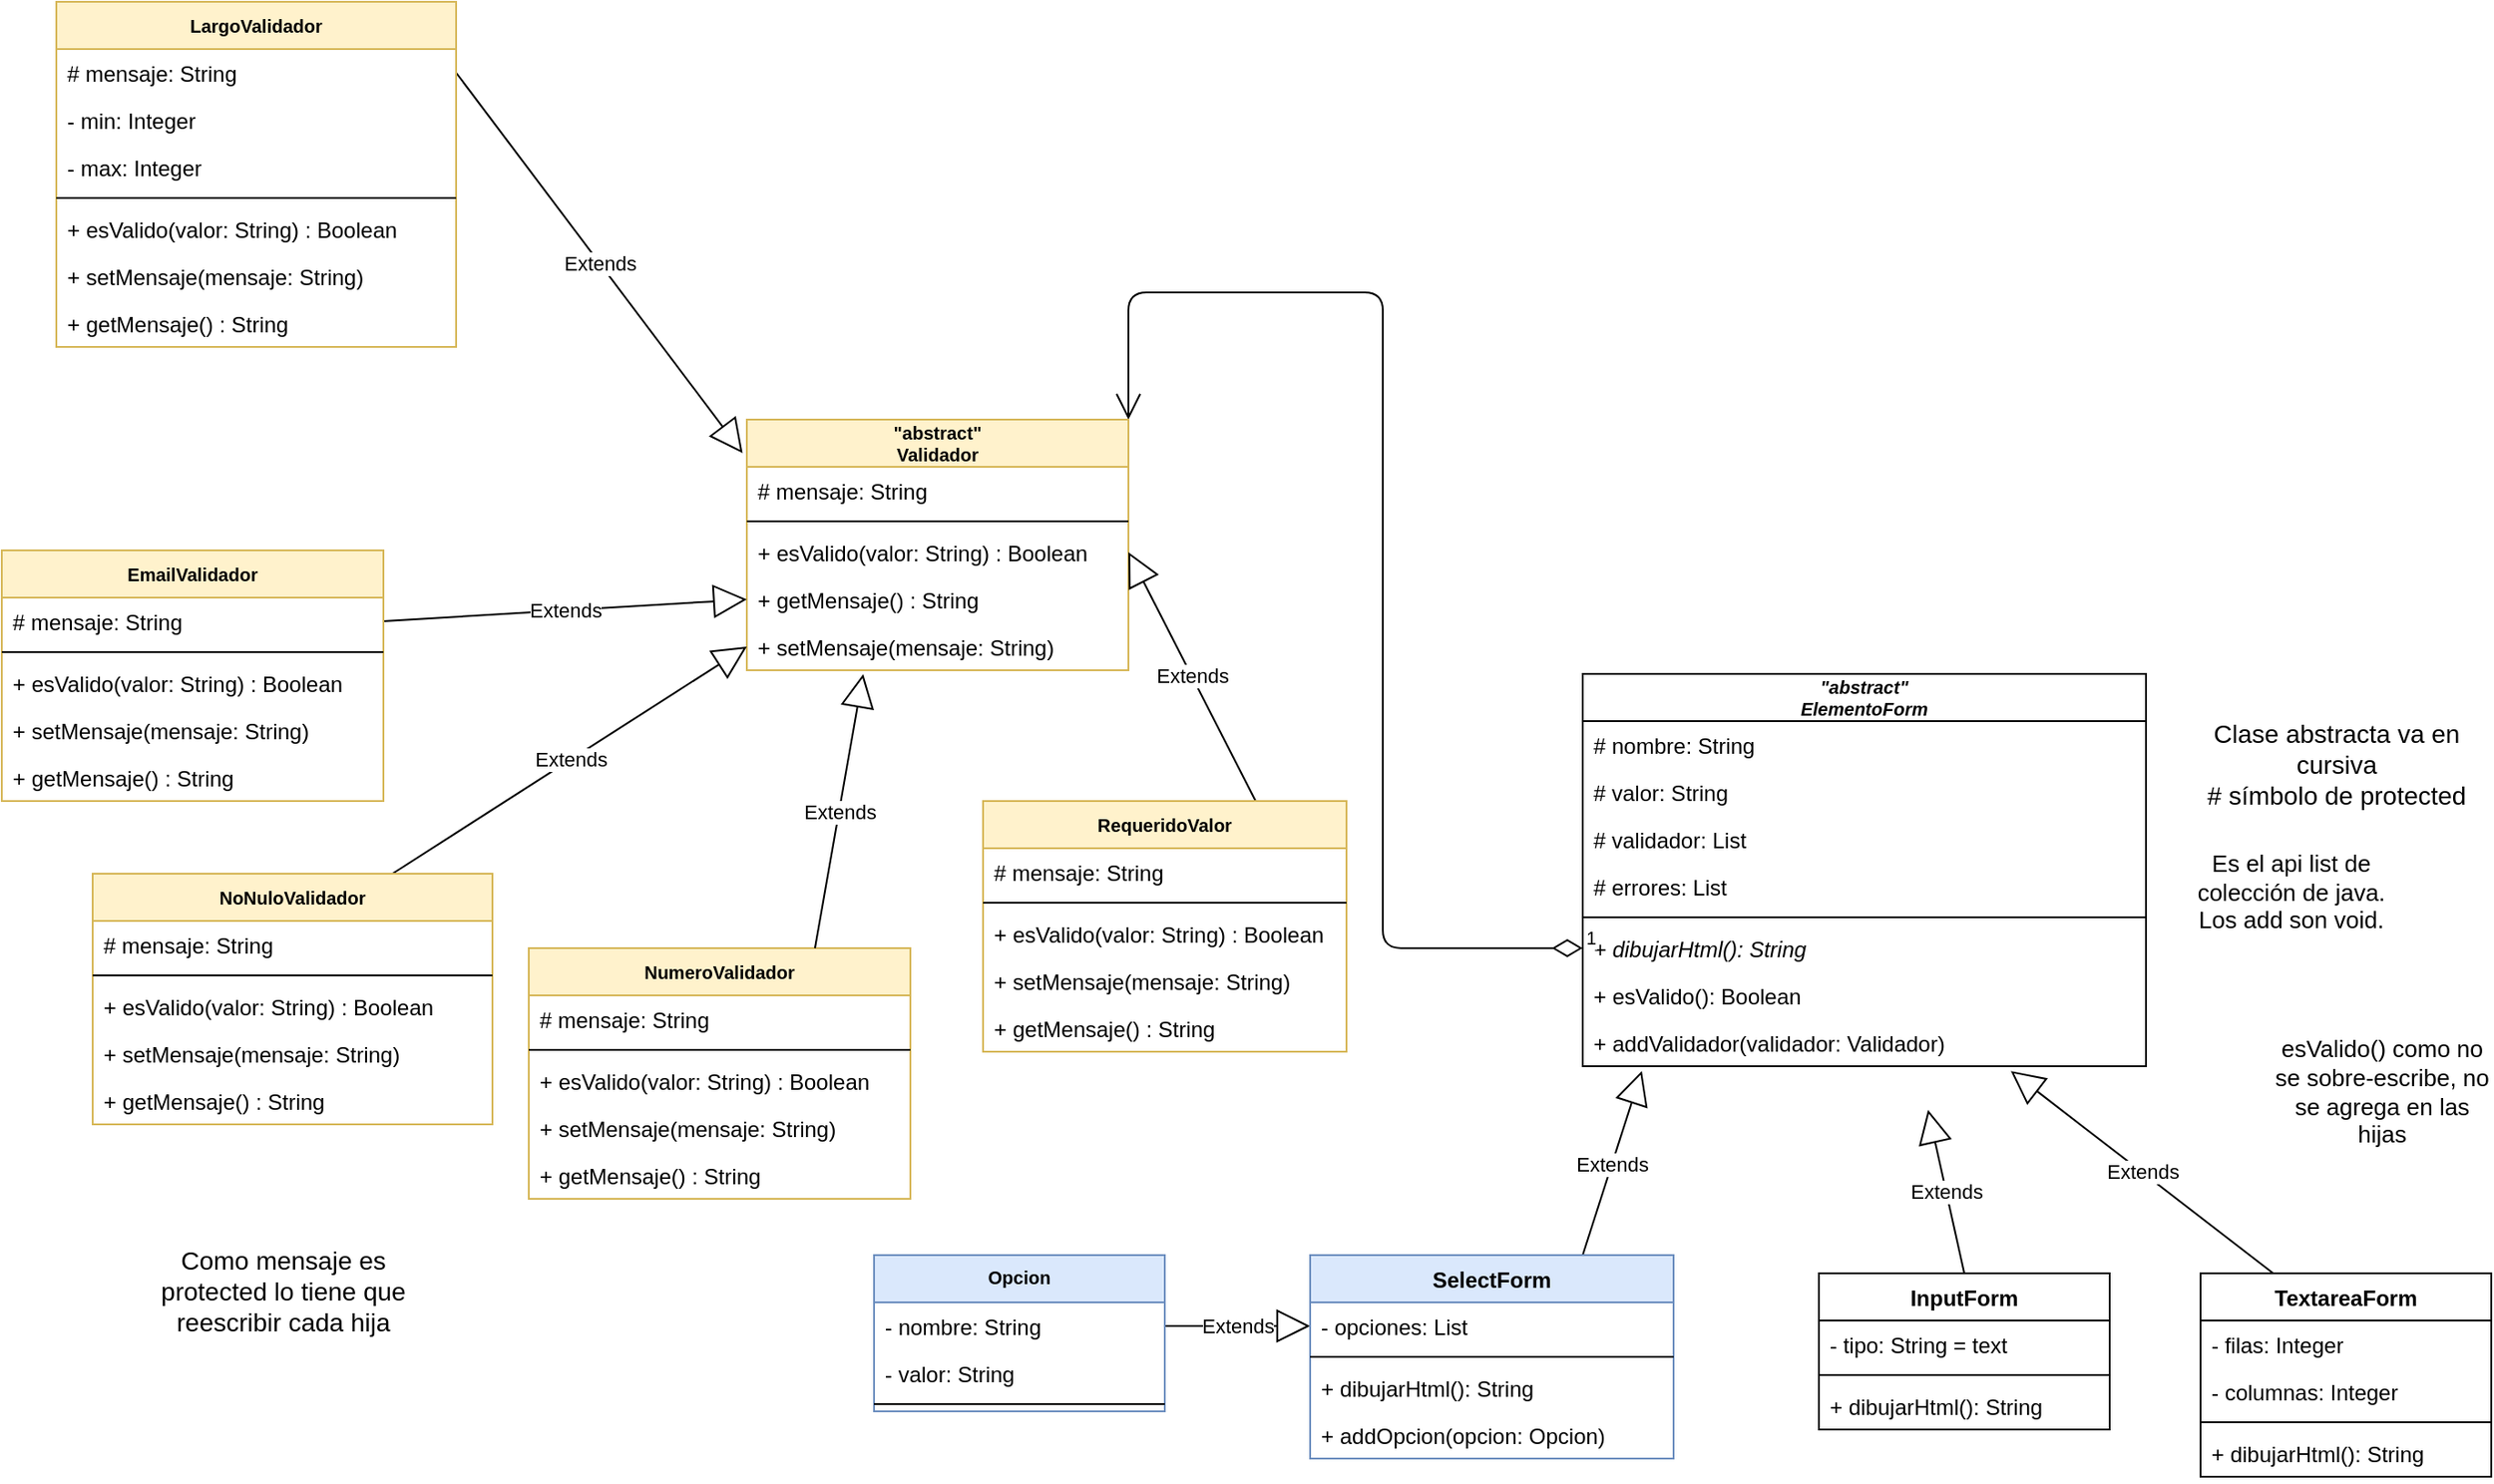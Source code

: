 <mxfile version="13.3.5" type="device"><diagram id="t-D_-a0_ZX1RbMPJ-Id-" name="Página-1"><mxGraphModel dx="1394" dy="1744" grid="1" gridSize="10" guides="1" tooltips="1" connect="1" arrows="1" fold="1" page="1" pageScale="1" pageWidth="827" pageHeight="1169" math="0" shadow="0"><root><mxCell id="3-yPofDDIbkRhOrbwZwu-0"/><mxCell id="3-yPofDDIbkRhOrbwZwu-1" parent="3-yPofDDIbkRhOrbwZwu-0"/><mxCell id="Zbk-ei_y_gTftRqsCw-h-0" value="Extends" style="endArrow=block;endSize=16;endFill=0;html=1;exitX=0.75;exitY=0;exitDx=0;exitDy=0;entryX=0.105;entryY=1.101;entryDx=0;entryDy=0;entryPerimeter=0;" edge="1" parent="3-yPofDDIbkRhOrbwZwu-1" source="Zbk-ei_y_gTftRqsCw-h-11" target="Zbk-ei_y_gTftRqsCw-h-32"><mxGeometry width="160" relative="1" as="geometry"><mxPoint x="160" y="250" as="sourcePoint"/><mxPoint x="283.77" y="211.326" as="targetPoint"/></mxGeometry></mxCell><mxCell id="Zbk-ei_y_gTftRqsCw-h-1" value="Extends" style="endArrow=block;endSize=16;endFill=0;html=1;exitX=0.25;exitY=0;exitDx=0;exitDy=0;entryX=0.76;entryY=1.101;entryDx=0;entryDy=0;entryPerimeter=0;" edge="1" parent="3-yPofDDIbkRhOrbwZwu-1" source="Zbk-ei_y_gTftRqsCw-h-3" target="Zbk-ei_y_gTftRqsCw-h-32"><mxGeometry width="160" relative="1" as="geometry"><mxPoint x="190" y="59" as="sourcePoint"/><mxPoint x="401.86" y="210" as="targetPoint"/></mxGeometry></mxCell><mxCell id="Zbk-ei_y_gTftRqsCw-h-2" value="Extends" style="endArrow=block;endSize=16;endFill=0;html=1;exitX=0.5;exitY=0;exitDx=0;exitDy=0;" edge="1" parent="3-yPofDDIbkRhOrbwZwu-1" source="Zbk-ei_y_gTftRqsCw-h-7"><mxGeometry width="160" relative="1" as="geometry"><mxPoint x="200" y="69" as="sourcePoint"/><mxPoint x="330" y="240" as="targetPoint"/></mxGeometry></mxCell><mxCell id="Zbk-ei_y_gTftRqsCw-h-15" value="&lt;font style=&quot;font-size: 14px&quot;&gt;Clase abstracta va en cursiva&lt;br&gt;# símbolo de protected&lt;/font&gt;" style="text;html=1;strokeColor=none;fillColor=none;align=center;verticalAlign=middle;whiteSpace=wrap;rounded=0;" vertex="1" parent="3-yPofDDIbkRhOrbwZwu-1"><mxGeometry x="470" y="20" width="170" height="60" as="geometry"/></mxCell><mxCell id="Zbk-ei_y_gTftRqsCw-h-7" value="InputForm" style="swimlane;fontStyle=1;align=center;verticalAlign=top;childLayout=stackLayout;horizontal=1;startSize=26;horizontalStack=0;resizeParent=1;resizeParentMax=0;resizeLast=0;collapsible=1;marginBottom=0;" vertex="1" parent="3-yPofDDIbkRhOrbwZwu-1"><mxGeometry x="270" y="330" width="160" height="86" as="geometry"/></mxCell><mxCell id="Zbk-ei_y_gTftRqsCw-h-8" value="- tipo: String = text" style="text;strokeColor=none;fillColor=none;align=left;verticalAlign=top;spacingLeft=4;spacingRight=4;overflow=hidden;rotatable=0;points=[[0,0.5],[1,0.5]];portConstraint=eastwest;" vertex="1" parent="Zbk-ei_y_gTftRqsCw-h-7"><mxGeometry y="26" width="160" height="26" as="geometry"/></mxCell><mxCell id="Zbk-ei_y_gTftRqsCw-h-9" value="" style="line;strokeWidth=1;fillColor=none;align=left;verticalAlign=middle;spacingTop=-1;spacingLeft=3;spacingRight=3;rotatable=0;labelPosition=right;points=[];portConstraint=eastwest;" vertex="1" parent="Zbk-ei_y_gTftRqsCw-h-7"><mxGeometry y="52" width="160" height="8" as="geometry"/></mxCell><mxCell id="Zbk-ei_y_gTftRqsCw-h-22" value="+ dibujarHtml(): String" style="text;strokeColor=none;fillColor=none;align=left;verticalAlign=top;spacingLeft=4;spacingRight=4;overflow=hidden;rotatable=0;points=[[0,0.5],[1,0.5]];portConstraint=eastwest;fontStyle=0" vertex="1" parent="Zbk-ei_y_gTftRqsCw-h-7"><mxGeometry y="60" width="160" height="26" as="geometry"/></mxCell><mxCell id="Zbk-ei_y_gTftRqsCw-h-3" value="TextareaForm" style="swimlane;fontStyle=1;align=center;verticalAlign=top;childLayout=stackLayout;horizontal=1;startSize=26;horizontalStack=0;resizeParent=1;resizeParentMax=0;resizeLast=0;collapsible=1;marginBottom=0;" vertex="1" parent="3-yPofDDIbkRhOrbwZwu-1"><mxGeometry x="480" y="330" width="160" height="112" as="geometry"/></mxCell><mxCell id="Zbk-ei_y_gTftRqsCw-h-4" value="- filas: Integer" style="text;strokeColor=none;fillColor=none;align=left;verticalAlign=top;spacingLeft=4;spacingRight=4;overflow=hidden;rotatable=0;points=[[0,0.5],[1,0.5]];portConstraint=eastwest;" vertex="1" parent="Zbk-ei_y_gTftRqsCw-h-3"><mxGeometry y="26" width="160" height="26" as="geometry"/></mxCell><mxCell id="Zbk-ei_y_gTftRqsCw-h-35" value="- columnas: Integer" style="text;strokeColor=none;fillColor=none;align=left;verticalAlign=top;spacingLeft=4;spacingRight=4;overflow=hidden;rotatable=0;points=[[0,0.5],[1,0.5]];portConstraint=eastwest;" vertex="1" parent="Zbk-ei_y_gTftRqsCw-h-3"><mxGeometry y="52" width="160" height="26" as="geometry"/></mxCell><mxCell id="Zbk-ei_y_gTftRqsCw-h-5" value="" style="line;strokeWidth=1;fillColor=none;align=left;verticalAlign=middle;spacingTop=-1;spacingLeft=3;spacingRight=3;rotatable=0;labelPosition=right;points=[];portConstraint=eastwest;" vertex="1" parent="Zbk-ei_y_gTftRqsCw-h-3"><mxGeometry y="78" width="160" height="8" as="geometry"/></mxCell><mxCell id="Zbk-ei_y_gTftRqsCw-h-21" value="+ dibujarHtml(): String" style="text;strokeColor=none;fillColor=none;align=left;verticalAlign=top;spacingLeft=4;spacingRight=4;overflow=hidden;rotatable=0;points=[[0,0.5],[1,0.5]];portConstraint=eastwest;fontStyle=0" vertex="1" parent="Zbk-ei_y_gTftRqsCw-h-3"><mxGeometry y="86" width="160" height="26" as="geometry"/></mxCell><mxCell id="Zbk-ei_y_gTftRqsCw-h-30" value="&lt;font style=&quot;font-size: 13px&quot;&gt;Es el api list de colección de java.&lt;br&gt;Los add son void.&lt;br&gt;&lt;/font&gt;" style="text;html=1;strokeColor=none;fillColor=none;align=center;verticalAlign=middle;whiteSpace=wrap;rounded=0;fontSize=10;" vertex="1" parent="3-yPofDDIbkRhOrbwZwu-1"><mxGeometry x="470" y="70" width="120" height="100" as="geometry"/></mxCell><mxCell id="Zbk-ei_y_gTftRqsCw-h-31" value="&lt;span style=&quot;font-size: 13px&quot;&gt;esValido() como no se sobre-escribe, no se agrega en las hijas&lt;/span&gt;" style="text;html=1;strokeColor=none;fillColor=none;align=center;verticalAlign=middle;whiteSpace=wrap;rounded=0;fontSize=10;" vertex="1" parent="3-yPofDDIbkRhOrbwZwu-1"><mxGeometry x="520" y="190" width="120" height="80" as="geometry"/></mxCell><object label="&quot;abstract&quot;&#10;ElementoForm" placeholders="1" id="Zbk-ei_y_gTftRqsCw-h-16"><mxCell style="swimlane;fontStyle=3;align=center;verticalAlign=middle;childLayout=stackLayout;horizontal=1;startSize=26;horizontalStack=0;resizeParent=1;resizeParentMax=0;resizeLast=0;collapsible=1;marginBottom=0;spacing=0;whiteSpace=wrap;fontSize=10;" vertex="1" parent="3-yPofDDIbkRhOrbwZwu-1"><mxGeometry x="140" width="310" height="216" as="geometry"><mxRectangle x="280" width="120" height="26" as="alternateBounds"/></mxGeometry></mxCell></object><mxCell id="Zbk-ei_y_gTftRqsCw-h-17" value="# nombre: String" style="text;strokeColor=none;fillColor=none;align=left;verticalAlign=top;spacingLeft=4;spacingRight=4;overflow=hidden;rotatable=0;points=[[0,0.5],[1,0.5]];portConstraint=eastwest;" vertex="1" parent="Zbk-ei_y_gTftRqsCw-h-16"><mxGeometry y="26" width="310" height="26" as="geometry"/></mxCell><mxCell id="Zbk-ei_y_gTftRqsCw-h-26" value="# valor: String" style="text;strokeColor=none;fillColor=none;align=left;verticalAlign=top;spacingLeft=4;spacingRight=4;overflow=hidden;rotatable=0;points=[[0,0.5],[1,0.5]];portConstraint=eastwest;" vertex="1" parent="Zbk-ei_y_gTftRqsCw-h-16"><mxGeometry y="52" width="310" height="26" as="geometry"/></mxCell><mxCell id="Zbk-ei_y_gTftRqsCw-h-27" value="# validador: List" style="text;strokeColor=none;fillColor=none;align=left;verticalAlign=top;spacingLeft=4;spacingRight=4;overflow=hidden;rotatable=0;points=[[0,0.5],[1,0.5]];portConstraint=eastwest;" vertex="1" parent="Zbk-ei_y_gTftRqsCw-h-16"><mxGeometry y="78" width="310" height="26" as="geometry"/></mxCell><mxCell id="Zbk-ei_y_gTftRqsCw-h-28" value="# errores: List" style="text;strokeColor=none;fillColor=none;align=left;verticalAlign=top;spacingLeft=4;spacingRight=4;overflow=hidden;rotatable=0;points=[[0,0.5],[1,0.5]];portConstraint=eastwest;" vertex="1" parent="Zbk-ei_y_gTftRqsCw-h-16"><mxGeometry y="104" width="310" height="26" as="geometry"/></mxCell><mxCell id="Zbk-ei_y_gTftRqsCw-h-18" value="" style="line;strokeWidth=1;fillColor=none;align=left;verticalAlign=middle;spacingTop=-1;spacingLeft=3;spacingRight=3;rotatable=0;labelPosition=right;points=[];portConstraint=eastwest;" vertex="1" parent="Zbk-ei_y_gTftRqsCw-h-16"><mxGeometry y="130" width="310" height="8" as="geometry"/></mxCell><mxCell id="Zbk-ei_y_gTftRqsCw-h-20" value="+ dibujarHtml(): String" style="text;strokeColor=none;fillColor=none;align=left;verticalAlign=top;spacingLeft=4;spacingRight=4;overflow=hidden;rotatable=0;points=[[0,0.5],[1,0.5]];portConstraint=eastwest;fontStyle=2" vertex="1" parent="Zbk-ei_y_gTftRqsCw-h-16"><mxGeometry y="138" width="310" height="26" as="geometry"/></mxCell><mxCell id="Zbk-ei_y_gTftRqsCw-h-29" value="+ esValido(): Boolean" style="text;strokeColor=none;fillColor=none;align=left;verticalAlign=top;spacingLeft=4;spacingRight=4;overflow=hidden;rotatable=0;points=[[0,0.5],[1,0.5]];portConstraint=eastwest;fontStyle=0" vertex="1" parent="Zbk-ei_y_gTftRqsCw-h-16"><mxGeometry y="164" width="310" height="26" as="geometry"/></mxCell><mxCell id="Zbk-ei_y_gTftRqsCw-h-32" value="+ addValidador(validador: Validador)" style="text;strokeColor=none;fillColor=none;align=left;verticalAlign=top;spacingLeft=4;spacingRight=4;overflow=hidden;rotatable=0;points=[[0,0.5],[1,0.5]];portConstraint=eastwest;fontStyle=0" vertex="1" parent="Zbk-ei_y_gTftRqsCw-h-16"><mxGeometry y="190" width="310" height="26" as="geometry"/></mxCell><mxCell id="Zbk-ei_y_gTftRqsCw-h-41" value="Extends" style="endArrow=block;endSize=16;endFill=0;html=1;exitX=1;exitY=0.5;exitDx=0;exitDy=0;entryX=0;entryY=0.5;entryDx=0;entryDy=0;" edge="1" parent="3-yPofDDIbkRhOrbwZwu-1" source="Zbk-ei_y_gTftRqsCw-h-37" target="Zbk-ei_y_gTftRqsCw-h-12"><mxGeometry width="160" relative="1" as="geometry"><mxPoint x="170" y="320" as="sourcePoint"/><mxPoint x="182.55" y="228.626" as="targetPoint"/></mxGeometry></mxCell><mxCell id="Zbk-ei_y_gTftRqsCw-h-36" value="Opcion" style="swimlane;fontStyle=1;align=center;verticalAlign=top;childLayout=stackLayout;horizontal=1;startSize=26;horizontalStack=0;resizeParent=1;resizeParentMax=0;resizeLast=0;collapsible=1;marginBottom=0;fontSize=10;fillColor=#dae8fc;strokeColor=#6c8ebf;" vertex="1" parent="3-yPofDDIbkRhOrbwZwu-1"><mxGeometry x="-250" y="320" width="160" height="86" as="geometry"/></mxCell><mxCell id="Zbk-ei_y_gTftRqsCw-h-37" value="- nombre: String" style="text;strokeColor=none;fillColor=none;align=left;verticalAlign=top;spacingLeft=4;spacingRight=4;overflow=hidden;rotatable=0;points=[[0,0.5],[1,0.5]];portConstraint=eastwest;" vertex="1" parent="Zbk-ei_y_gTftRqsCw-h-36"><mxGeometry y="26" width="160" height="26" as="geometry"/></mxCell><mxCell id="Zbk-ei_y_gTftRqsCw-h-40" value="- valor: String" style="text;strokeColor=none;fillColor=none;align=left;verticalAlign=top;spacingLeft=4;spacingRight=4;overflow=hidden;rotatable=0;points=[[0,0.5],[1,0.5]];portConstraint=eastwest;" vertex="1" parent="Zbk-ei_y_gTftRqsCw-h-36"><mxGeometry y="52" width="160" height="26" as="geometry"/></mxCell><mxCell id="Zbk-ei_y_gTftRqsCw-h-38" value="" style="line;strokeWidth=1;fillColor=none;align=left;verticalAlign=middle;spacingTop=-1;spacingLeft=3;spacingRight=3;rotatable=0;labelPosition=right;points=[];portConstraint=eastwest;" vertex="1" parent="Zbk-ei_y_gTftRqsCw-h-36"><mxGeometry y="78" width="160" height="8" as="geometry"/></mxCell><mxCell id="Zbk-ei_y_gTftRqsCw-h-11" value="SelectForm" style="swimlane;fontStyle=1;align=center;verticalAlign=top;childLayout=stackLayout;horizontal=1;startSize=26;horizontalStack=0;resizeParent=1;resizeParentMax=0;resizeLast=0;collapsible=1;marginBottom=0;fillColor=#dae8fc;strokeColor=#6c8ebf;" vertex="1" parent="3-yPofDDIbkRhOrbwZwu-1"><mxGeometry x="-10" y="320" width="200" height="112" as="geometry"/></mxCell><mxCell id="Zbk-ei_y_gTftRqsCw-h-12" value="- opciones: List" style="text;strokeColor=none;fillColor=none;align=left;verticalAlign=top;spacingLeft=4;spacingRight=4;overflow=hidden;rotatable=0;points=[[0,0.5],[1,0.5]];portConstraint=eastwest;" vertex="1" parent="Zbk-ei_y_gTftRqsCw-h-11"><mxGeometry y="26" width="200" height="26" as="geometry"/></mxCell><mxCell id="Zbk-ei_y_gTftRqsCw-h-13" value="" style="line;strokeWidth=1;fillColor=none;align=left;verticalAlign=middle;spacingTop=-1;spacingLeft=3;spacingRight=3;rotatable=0;labelPosition=right;points=[];portConstraint=eastwest;" vertex="1" parent="Zbk-ei_y_gTftRqsCw-h-11"><mxGeometry y="52" width="200" height="8" as="geometry"/></mxCell><mxCell id="Zbk-ei_y_gTftRqsCw-h-23" value="+ dibujarHtml(): String" style="text;strokeColor=none;fillColor=none;align=left;verticalAlign=top;spacingLeft=4;spacingRight=4;overflow=hidden;rotatable=0;points=[[0,0.5],[1,0.5]];portConstraint=eastwest;fontStyle=0" vertex="1" parent="Zbk-ei_y_gTftRqsCw-h-11"><mxGeometry y="60" width="200" height="26" as="geometry"/></mxCell><mxCell id="Zbk-ei_y_gTftRqsCw-h-43" value="+ addOpcion(opcion: Opcion)" style="text;strokeColor=none;fillColor=none;align=left;verticalAlign=top;spacingLeft=4;spacingRight=4;overflow=hidden;rotatable=0;points=[[0,0.5],[1,0.5]];portConstraint=eastwest;fontStyle=0" vertex="1" parent="Zbk-ei_y_gTftRqsCw-h-11"><mxGeometry y="86" width="200" height="26" as="geometry"/></mxCell><mxCell id="Zbk-ei_y_gTftRqsCw-h-53" value="1" style="endArrow=open;html=1;endSize=12;startArrow=diamondThin;startSize=14;startFill=0;edgeStyle=orthogonalEdgeStyle;align=left;verticalAlign=bottom;fontSize=10;entryX=1;entryY=0;entryDx=0;entryDy=0;exitX=0;exitY=0.5;exitDx=0;exitDy=0;" edge="1" parent="3-yPofDDIbkRhOrbwZwu-1" source="Zbk-ei_y_gTftRqsCw-h-20" target="Zbk-ei_y_gTftRqsCw-h-48"><mxGeometry x="-1" y="3" relative="1" as="geometry"><mxPoint x="-180" y="615" as="sourcePoint"/><mxPoint x="170" y="585" as="targetPoint"/><Array as="points"><mxPoint x="30" y="151"/><mxPoint x="30" y="-210"/><mxPoint x="-110" y="-210"/></Array></mxGeometry></mxCell><mxCell id="Zbk-ei_y_gTftRqsCw-h-48" value="&quot;abstract&quot;&#10;Validador" style="swimlane;fontStyle=1;align=center;verticalAlign=middle;childLayout=stackLayout;horizontal=1;startSize=26;horizontalStack=0;resizeParent=1;resizeParentMax=0;resizeLast=0;collapsible=1;marginBottom=0;fontSize=10;fillColor=#fff2cc;strokeColor=#d6b656;" vertex="1" parent="3-yPofDDIbkRhOrbwZwu-1"><mxGeometry x="-320" y="-140" width="210" height="138" as="geometry"/></mxCell><mxCell id="Zbk-ei_y_gTftRqsCw-h-49" value="# mensaje: String" style="text;strokeColor=none;fillColor=none;align=left;verticalAlign=top;spacingLeft=4;spacingRight=4;overflow=hidden;rotatable=0;points=[[0,0.5],[1,0.5]];portConstraint=eastwest;" vertex="1" parent="Zbk-ei_y_gTftRqsCw-h-48"><mxGeometry y="26" width="210" height="26" as="geometry"/></mxCell><mxCell id="Zbk-ei_y_gTftRqsCw-h-51" value="" style="line;strokeWidth=1;fillColor=none;align=left;verticalAlign=middle;spacingTop=-1;spacingLeft=3;spacingRight=3;rotatable=0;labelPosition=right;points=[];portConstraint=eastwest;" vertex="1" parent="Zbk-ei_y_gTftRqsCw-h-48"><mxGeometry y="52" width="210" height="8" as="geometry"/></mxCell><mxCell id="Zbk-ei_y_gTftRqsCw-h-50" value="+ esValido(valor: String) : Boolean" style="text;strokeColor=none;fillColor=none;align=left;verticalAlign=top;spacingLeft=4;spacingRight=4;overflow=hidden;rotatable=0;points=[[0,0.5],[1,0.5]];portConstraint=eastwest;" vertex="1" parent="Zbk-ei_y_gTftRqsCw-h-48"><mxGeometry y="60" width="210" height="26" as="geometry"/></mxCell><mxCell id="Zbk-ei_y_gTftRqsCw-h-85" value="+ getMensaje() : String" style="text;strokeColor=none;fillColor=none;align=left;verticalAlign=top;spacingLeft=4;spacingRight=4;overflow=hidden;rotatable=0;points=[[0,0.5],[1,0.5]];portConstraint=eastwest;" vertex="1" parent="Zbk-ei_y_gTftRqsCw-h-48"><mxGeometry y="86" width="210" height="26" as="geometry"/></mxCell><mxCell id="Zbk-ei_y_gTftRqsCw-h-86" value="+ setMensaje(mensaje: String)" style="text;strokeColor=none;fillColor=none;align=left;verticalAlign=top;spacingLeft=4;spacingRight=4;overflow=hidden;rotatable=0;points=[[0,0.5],[1,0.5]];portConstraint=eastwest;" vertex="1" parent="Zbk-ei_y_gTftRqsCw-h-48"><mxGeometry y="112" width="210" height="26" as="geometry"/></mxCell><mxCell id="Zbk-ei_y_gTftRqsCw-h-62" value="Extends" style="endArrow=block;endSize=16;endFill=0;html=1;entryX=0;entryY=0.5;entryDx=0;entryDy=0;exitX=0.75;exitY=0;exitDx=0;exitDy=0;" edge="1" parent="3-yPofDDIbkRhOrbwZwu-1" source="Zbk-ei_y_gTftRqsCw-h-54" target="Zbk-ei_y_gTftRqsCw-h-86"><mxGeometry width="160" relative="1" as="geometry"><mxPoint x="150" y="330" as="sourcePoint"/><mxPoint x="182.55" y="228.626" as="targetPoint"/></mxGeometry></mxCell><mxCell id="Zbk-ei_y_gTftRqsCw-h-63" value="Extends" style="endArrow=block;endSize=16;endFill=0;html=1;entryX=1;entryY=0.5;entryDx=0;entryDy=0;exitX=0.75;exitY=0;exitDx=0;exitDy=0;" edge="1" parent="3-yPofDDIbkRhOrbwZwu-1" source="Zbk-ei_y_gTftRqsCw-h-58" target="Zbk-ei_y_gTftRqsCw-h-50"><mxGeometry width="160" relative="1" as="geometry"><mxPoint x="-350" y="20.0" as="sourcePoint"/><mxPoint x="-310" y="-57.0" as="targetPoint"/></mxGeometry></mxCell><mxCell id="Zbk-ei_y_gTftRqsCw-h-64" value="NumeroValidador" style="swimlane;fontStyle=1;align=center;verticalAlign=middle;childLayout=stackLayout;horizontal=1;startSize=26;horizontalStack=0;resizeParent=1;resizeParentMax=0;resizeLast=0;collapsible=1;marginBottom=0;fontSize=10;fillColor=#fff2cc;strokeColor=#d6b656;" vertex="1" parent="3-yPofDDIbkRhOrbwZwu-1"><mxGeometry x="-440" y="151" width="210" height="138" as="geometry"/></mxCell><mxCell id="Zbk-ei_y_gTftRqsCw-h-91" value="# mensaje: String" style="text;strokeColor=none;fillColor=none;align=left;verticalAlign=top;spacingLeft=4;spacingRight=4;overflow=hidden;rotatable=0;points=[[0,0.5],[1,0.5]];portConstraint=eastwest;" vertex="1" parent="Zbk-ei_y_gTftRqsCw-h-64"><mxGeometry y="26" width="210" height="26" as="geometry"/></mxCell><mxCell id="Zbk-ei_y_gTftRqsCw-h-66" value="" style="line;strokeWidth=1;fillColor=none;align=left;verticalAlign=middle;spacingTop=-1;spacingLeft=3;spacingRight=3;rotatable=0;labelPosition=right;points=[];portConstraint=eastwest;" vertex="1" parent="Zbk-ei_y_gTftRqsCw-h-64"><mxGeometry y="52" width="210" height="8" as="geometry"/></mxCell><mxCell id="Zbk-ei_y_gTftRqsCw-h-96" value="+ esValido(valor: String) : Boolean" style="text;strokeColor=none;fillColor=none;align=left;verticalAlign=top;spacingLeft=4;spacingRight=4;overflow=hidden;rotatable=0;points=[[0,0.5],[1,0.5]];portConstraint=eastwest;" vertex="1" parent="Zbk-ei_y_gTftRqsCw-h-64"><mxGeometry y="60" width="210" height="26" as="geometry"/></mxCell><mxCell id="Zbk-ei_y_gTftRqsCw-h-110" value="+ setMensaje(mensaje: String)" style="text;strokeColor=none;fillColor=none;align=left;verticalAlign=top;spacingLeft=4;spacingRight=4;overflow=hidden;rotatable=0;points=[[0,0.5],[1,0.5]];portConstraint=eastwest;" vertex="1" parent="Zbk-ei_y_gTftRqsCw-h-64"><mxGeometry y="86" width="210" height="26" as="geometry"/></mxCell><mxCell id="Zbk-ei_y_gTftRqsCw-h-107" value="+ getMensaje() : String" style="text;strokeColor=none;fillColor=none;align=left;verticalAlign=top;spacingLeft=4;spacingRight=4;overflow=hidden;rotatable=0;points=[[0,0.5],[1,0.5]];portConstraint=eastwest;" vertex="1" parent="Zbk-ei_y_gTftRqsCw-h-64"><mxGeometry y="112" width="210" height="26" as="geometry"/></mxCell><mxCell id="Zbk-ei_y_gTftRqsCw-h-58" value="RequeridoValor" style="swimlane;fontStyle=1;align=center;verticalAlign=middle;childLayout=stackLayout;horizontal=1;startSize=26;horizontalStack=0;resizeParent=1;resizeParentMax=0;resizeLast=0;collapsible=1;marginBottom=0;fontSize=10;fillColor=#fff2cc;strokeColor=#d6b656;" vertex="1" parent="3-yPofDDIbkRhOrbwZwu-1"><mxGeometry x="-190" y="70" width="200" height="138" as="geometry"/></mxCell><mxCell id="Zbk-ei_y_gTftRqsCw-h-92" value="# mensaje: String" style="text;strokeColor=none;fillColor=none;align=left;verticalAlign=top;spacingLeft=4;spacingRight=4;overflow=hidden;rotatable=0;points=[[0,0.5],[1,0.5]];portConstraint=eastwest;" vertex="1" parent="Zbk-ei_y_gTftRqsCw-h-58"><mxGeometry y="26" width="200" height="26" as="geometry"/></mxCell><mxCell id="Zbk-ei_y_gTftRqsCw-h-60" value="" style="line;strokeWidth=1;fillColor=none;align=left;verticalAlign=middle;spacingTop=-1;spacingLeft=3;spacingRight=3;rotatable=0;labelPosition=right;points=[];portConstraint=eastwest;" vertex="1" parent="Zbk-ei_y_gTftRqsCw-h-58"><mxGeometry y="52" width="200" height="8" as="geometry"/></mxCell><mxCell id="Zbk-ei_y_gTftRqsCw-h-97" value="+ esValido(valor: String) : Boolean" style="text;strokeColor=none;fillColor=none;align=left;verticalAlign=top;spacingLeft=4;spacingRight=4;overflow=hidden;rotatable=0;points=[[0,0.5],[1,0.5]];portConstraint=eastwest;" vertex="1" parent="Zbk-ei_y_gTftRqsCw-h-58"><mxGeometry y="60" width="200" height="26" as="geometry"/></mxCell><mxCell id="Zbk-ei_y_gTftRqsCw-h-108" value="+ setMensaje(mensaje: String)" style="text;strokeColor=none;fillColor=none;align=left;verticalAlign=top;spacingLeft=4;spacingRight=4;overflow=hidden;rotatable=0;points=[[0,0.5],[1,0.5]];portConstraint=eastwest;" vertex="1" parent="Zbk-ei_y_gTftRqsCw-h-58"><mxGeometry y="86" width="200" height="26" as="geometry"/></mxCell><mxCell id="Zbk-ei_y_gTftRqsCw-h-103" value="+ getMensaje() : String" style="text;strokeColor=none;fillColor=none;align=left;verticalAlign=top;spacingLeft=4;spacingRight=4;overflow=hidden;rotatable=0;points=[[0,0.5],[1,0.5]];portConstraint=eastwest;" vertex="1" parent="Zbk-ei_y_gTftRqsCw-h-58"><mxGeometry y="112" width="200" height="26" as="geometry"/></mxCell><mxCell id="Zbk-ei_y_gTftRqsCw-h-69" value="Extends" style="endArrow=block;endSize=16;endFill=0;html=1;exitX=0.75;exitY=0;exitDx=0;exitDy=0;entryX=0.305;entryY=1.081;entryDx=0;entryDy=0;entryPerimeter=0;" edge="1" parent="3-yPofDDIbkRhOrbwZwu-1" source="Zbk-ei_y_gTftRqsCw-h-64" target="Zbk-ei_y_gTftRqsCw-h-86"><mxGeometry width="160" relative="1" as="geometry"><mxPoint x="-520" y="4" as="sourcePoint"/><mxPoint x="-273" y="60" as="targetPoint"/></mxGeometry></mxCell><mxCell id="Zbk-ei_y_gTftRqsCw-h-79" value="Extends" style="endArrow=block;endSize=16;endFill=0;html=1;entryX=-0.011;entryY=0.134;entryDx=0;entryDy=0;exitX=1;exitY=0.5;exitDx=0;exitDy=0;entryPerimeter=0;" edge="1" parent="3-yPofDDIbkRhOrbwZwu-1" source="Zbk-ei_y_gTftRqsCw-h-88" target="Zbk-ei_y_gTftRqsCw-h-48"><mxGeometry width="160" relative="1" as="geometry"><mxPoint x="-500" y="-65" as="sourcePoint"/><mxPoint x="-310" y="-57.0" as="targetPoint"/></mxGeometry></mxCell><mxCell id="Zbk-ei_y_gTftRqsCw-h-84" value="Extends" style="endArrow=block;endSize=16;endFill=0;html=1;entryX=0;entryY=0.5;entryDx=0;entryDy=0;exitX=1;exitY=0.5;exitDx=0;exitDy=0;" edge="1" parent="3-yPofDDIbkRhOrbwZwu-1" source="Zbk-ei_y_gTftRqsCw-h-89" target="Zbk-ei_y_gTftRqsCw-h-85"><mxGeometry width="160" relative="1" as="geometry"><mxPoint x="-630.48" y="37.898" as="sourcePoint"/><mxPoint x="-310" y="-57.0" as="targetPoint"/></mxGeometry></mxCell><mxCell id="Zbk-ei_y_gTftRqsCw-h-87" value="&lt;span style=&quot;font-size: 14px&quot;&gt;Como mensaje es protected lo tiene que reescribir cada hija&lt;/span&gt;" style="text;html=1;strokeColor=none;fillColor=none;align=center;verticalAlign=middle;whiteSpace=wrap;rounded=0;" vertex="1" parent="3-yPofDDIbkRhOrbwZwu-1"><mxGeometry x="-660" y="310" width="170" height="60" as="geometry"/></mxCell><mxCell id="Zbk-ei_y_gTftRqsCw-h-54" value="NoNuloValidador" style="swimlane;fontStyle=1;align=center;verticalAlign=middle;childLayout=stackLayout;horizontal=1;startSize=26;horizontalStack=0;resizeParent=1;resizeParentMax=0;resizeLast=0;collapsible=1;marginBottom=0;fontSize=10;fillColor=#fff2cc;strokeColor=#d6b656;" vertex="1" parent="3-yPofDDIbkRhOrbwZwu-1"><mxGeometry x="-680" y="110" width="220" height="138" as="geometry"/></mxCell><mxCell id="Zbk-ei_y_gTftRqsCw-h-90" value="# mensaje: String" style="text;strokeColor=none;fillColor=none;align=left;verticalAlign=top;spacingLeft=4;spacingRight=4;overflow=hidden;rotatable=0;points=[[0,0.5],[1,0.5]];portConstraint=eastwest;" vertex="1" parent="Zbk-ei_y_gTftRqsCw-h-54"><mxGeometry y="26" width="220" height="26" as="geometry"/></mxCell><mxCell id="Zbk-ei_y_gTftRqsCw-h-56" value="" style="line;strokeWidth=1;fillColor=none;align=left;verticalAlign=middle;spacingTop=-1;spacingLeft=3;spacingRight=3;rotatable=0;labelPosition=right;points=[];portConstraint=eastwest;" vertex="1" parent="Zbk-ei_y_gTftRqsCw-h-54"><mxGeometry y="52" width="220" height="8" as="geometry"/></mxCell><mxCell id="Zbk-ei_y_gTftRqsCw-h-95" value="+ esValido(valor: String) : Boolean" style="text;strokeColor=none;fillColor=none;align=left;verticalAlign=top;spacingLeft=4;spacingRight=4;overflow=hidden;rotatable=0;points=[[0,0.5],[1,0.5]];portConstraint=eastwest;" vertex="1" parent="Zbk-ei_y_gTftRqsCw-h-54"><mxGeometry y="60" width="220" height="26" as="geometry"/></mxCell><mxCell id="Zbk-ei_y_gTftRqsCw-h-111" value="+ setMensaje(mensaje: String)" style="text;strokeColor=none;fillColor=none;align=left;verticalAlign=top;spacingLeft=4;spacingRight=4;overflow=hidden;rotatable=0;points=[[0,0.5],[1,0.5]];portConstraint=eastwest;" vertex="1" parent="Zbk-ei_y_gTftRqsCw-h-54"><mxGeometry y="86" width="220" height="26" as="geometry"/></mxCell><mxCell id="Zbk-ei_y_gTftRqsCw-h-106" value="+ getMensaje() : String" style="text;strokeColor=none;fillColor=none;align=left;verticalAlign=top;spacingLeft=4;spacingRight=4;overflow=hidden;rotatable=0;points=[[0,0.5],[1,0.5]];portConstraint=eastwest;" vertex="1" parent="Zbk-ei_y_gTftRqsCw-h-54"><mxGeometry y="112" width="220" height="26" as="geometry"/></mxCell><mxCell id="Zbk-ei_y_gTftRqsCw-h-80" value="EmailValidador" style="swimlane;fontStyle=1;align=center;verticalAlign=middle;childLayout=stackLayout;horizontal=1;startSize=26;horizontalStack=0;resizeParent=1;resizeParentMax=0;resizeLast=0;collapsible=1;marginBottom=0;fontSize=10;fillColor=#fff2cc;strokeColor=#d6b656;" vertex="1" parent="3-yPofDDIbkRhOrbwZwu-1"><mxGeometry x="-730" y="-68" width="210" height="138" as="geometry"/></mxCell><mxCell id="Zbk-ei_y_gTftRqsCw-h-89" value="# mensaje: String" style="text;strokeColor=none;fillColor=none;align=left;verticalAlign=top;spacingLeft=4;spacingRight=4;overflow=hidden;rotatable=0;points=[[0,0.5],[1,0.5]];portConstraint=eastwest;" vertex="1" parent="Zbk-ei_y_gTftRqsCw-h-80"><mxGeometry y="26" width="210" height="26" as="geometry"/></mxCell><mxCell id="Zbk-ei_y_gTftRqsCw-h-82" value="" style="line;strokeWidth=1;fillColor=none;align=left;verticalAlign=middle;spacingTop=-1;spacingLeft=3;spacingRight=3;rotatable=0;labelPosition=right;points=[];portConstraint=eastwest;" vertex="1" parent="Zbk-ei_y_gTftRqsCw-h-80"><mxGeometry y="52" width="210" height="8" as="geometry"/></mxCell><mxCell id="Zbk-ei_y_gTftRqsCw-h-93" value="+ esValido(valor: String) : Boolean" style="text;strokeColor=none;fillColor=none;align=left;verticalAlign=top;spacingLeft=4;spacingRight=4;overflow=hidden;rotatable=0;points=[[0,0.5],[1,0.5]];portConstraint=eastwest;" vertex="1" parent="Zbk-ei_y_gTftRqsCw-h-80"><mxGeometry y="60" width="210" height="26" as="geometry"/></mxCell><mxCell id="Zbk-ei_y_gTftRqsCw-h-109" value="+ setMensaje(mensaje: String)" style="text;strokeColor=none;fillColor=none;align=left;verticalAlign=top;spacingLeft=4;spacingRight=4;overflow=hidden;rotatable=0;points=[[0,0.5],[1,0.5]];portConstraint=eastwest;" vertex="1" parent="Zbk-ei_y_gTftRqsCw-h-80"><mxGeometry y="86" width="210" height="26" as="geometry"/></mxCell><mxCell id="Zbk-ei_y_gTftRqsCw-h-105" value="+ getMensaje() : String" style="text;strokeColor=none;fillColor=none;align=left;verticalAlign=top;spacingLeft=4;spacingRight=4;overflow=hidden;rotatable=0;points=[[0,0.5],[1,0.5]];portConstraint=eastwest;" vertex="1" parent="Zbk-ei_y_gTftRqsCw-h-80"><mxGeometry y="112" width="210" height="26" as="geometry"/></mxCell><mxCell id="Zbk-ei_y_gTftRqsCw-h-70" value="LargoValidador" style="swimlane;fontStyle=1;align=center;verticalAlign=middle;childLayout=stackLayout;horizontal=1;startSize=26;horizontalStack=0;resizeParent=1;resizeParentMax=0;resizeLast=0;collapsible=1;marginBottom=0;fontSize=10;fillColor=#fff2cc;strokeColor=#d6b656;" vertex="1" parent="3-yPofDDIbkRhOrbwZwu-1"><mxGeometry x="-700" y="-370" width="220" height="190" as="geometry"/></mxCell><mxCell id="Zbk-ei_y_gTftRqsCw-h-88" value="# mensaje: String" style="text;strokeColor=none;fillColor=none;align=left;verticalAlign=top;spacingLeft=4;spacingRight=4;overflow=hidden;rotatable=0;points=[[0,0.5],[1,0.5]];portConstraint=eastwest;" vertex="1" parent="Zbk-ei_y_gTftRqsCw-h-70"><mxGeometry y="26" width="220" height="26" as="geometry"/></mxCell><mxCell id="Zbk-ei_y_gTftRqsCw-h-113" value="- min: Integer" style="text;strokeColor=none;fillColor=none;align=left;verticalAlign=top;spacingLeft=4;spacingRight=4;overflow=hidden;rotatable=0;points=[[0,0.5],[1,0.5]];portConstraint=eastwest;" vertex="1" parent="Zbk-ei_y_gTftRqsCw-h-70"><mxGeometry y="52" width="220" height="26" as="geometry"/></mxCell><mxCell id="Zbk-ei_y_gTftRqsCw-h-104" value="- max: Integer" style="text;strokeColor=none;fillColor=none;align=left;verticalAlign=top;spacingLeft=4;spacingRight=4;overflow=hidden;rotatable=0;points=[[0,0.5],[1,0.5]];portConstraint=eastwest;" vertex="1" parent="Zbk-ei_y_gTftRqsCw-h-70"><mxGeometry y="78" width="220" height="26" as="geometry"/></mxCell><mxCell id="Zbk-ei_y_gTftRqsCw-h-72" value="" style="line;strokeWidth=1;fillColor=none;align=left;verticalAlign=middle;spacingTop=-1;spacingLeft=3;spacingRight=3;rotatable=0;labelPosition=right;points=[];portConstraint=eastwest;" vertex="1" parent="Zbk-ei_y_gTftRqsCw-h-70"><mxGeometry y="104" width="220" height="8" as="geometry"/></mxCell><mxCell id="Zbk-ei_y_gTftRqsCw-h-94" value="+ esValido(valor: String) : Boolean" style="text;strokeColor=none;fillColor=none;align=left;verticalAlign=top;spacingLeft=4;spacingRight=4;overflow=hidden;rotatable=0;points=[[0,0.5],[1,0.5]];portConstraint=eastwest;" vertex="1" parent="Zbk-ei_y_gTftRqsCw-h-70"><mxGeometry y="112" width="220" height="26" as="geometry"/></mxCell><mxCell id="Zbk-ei_y_gTftRqsCw-h-112" value="+ setMensaje(mensaje: String)" style="text;strokeColor=none;fillColor=none;align=left;verticalAlign=top;spacingLeft=4;spacingRight=4;overflow=hidden;rotatable=0;points=[[0,0.5],[1,0.5]];portConstraint=eastwest;" vertex="1" parent="Zbk-ei_y_gTftRqsCw-h-70"><mxGeometry y="138" width="220" height="26" as="geometry"/></mxCell><mxCell id="Zbk-ei_y_gTftRqsCw-h-114" value="+ getMensaje() : String" style="text;strokeColor=none;fillColor=none;align=left;verticalAlign=top;spacingLeft=4;spacingRight=4;overflow=hidden;rotatable=0;points=[[0,0.5],[1,0.5]];portConstraint=eastwest;" vertex="1" parent="Zbk-ei_y_gTftRqsCw-h-70"><mxGeometry y="164" width="220" height="26" as="geometry"/></mxCell></root></mxGraphModel></diagram></mxfile>